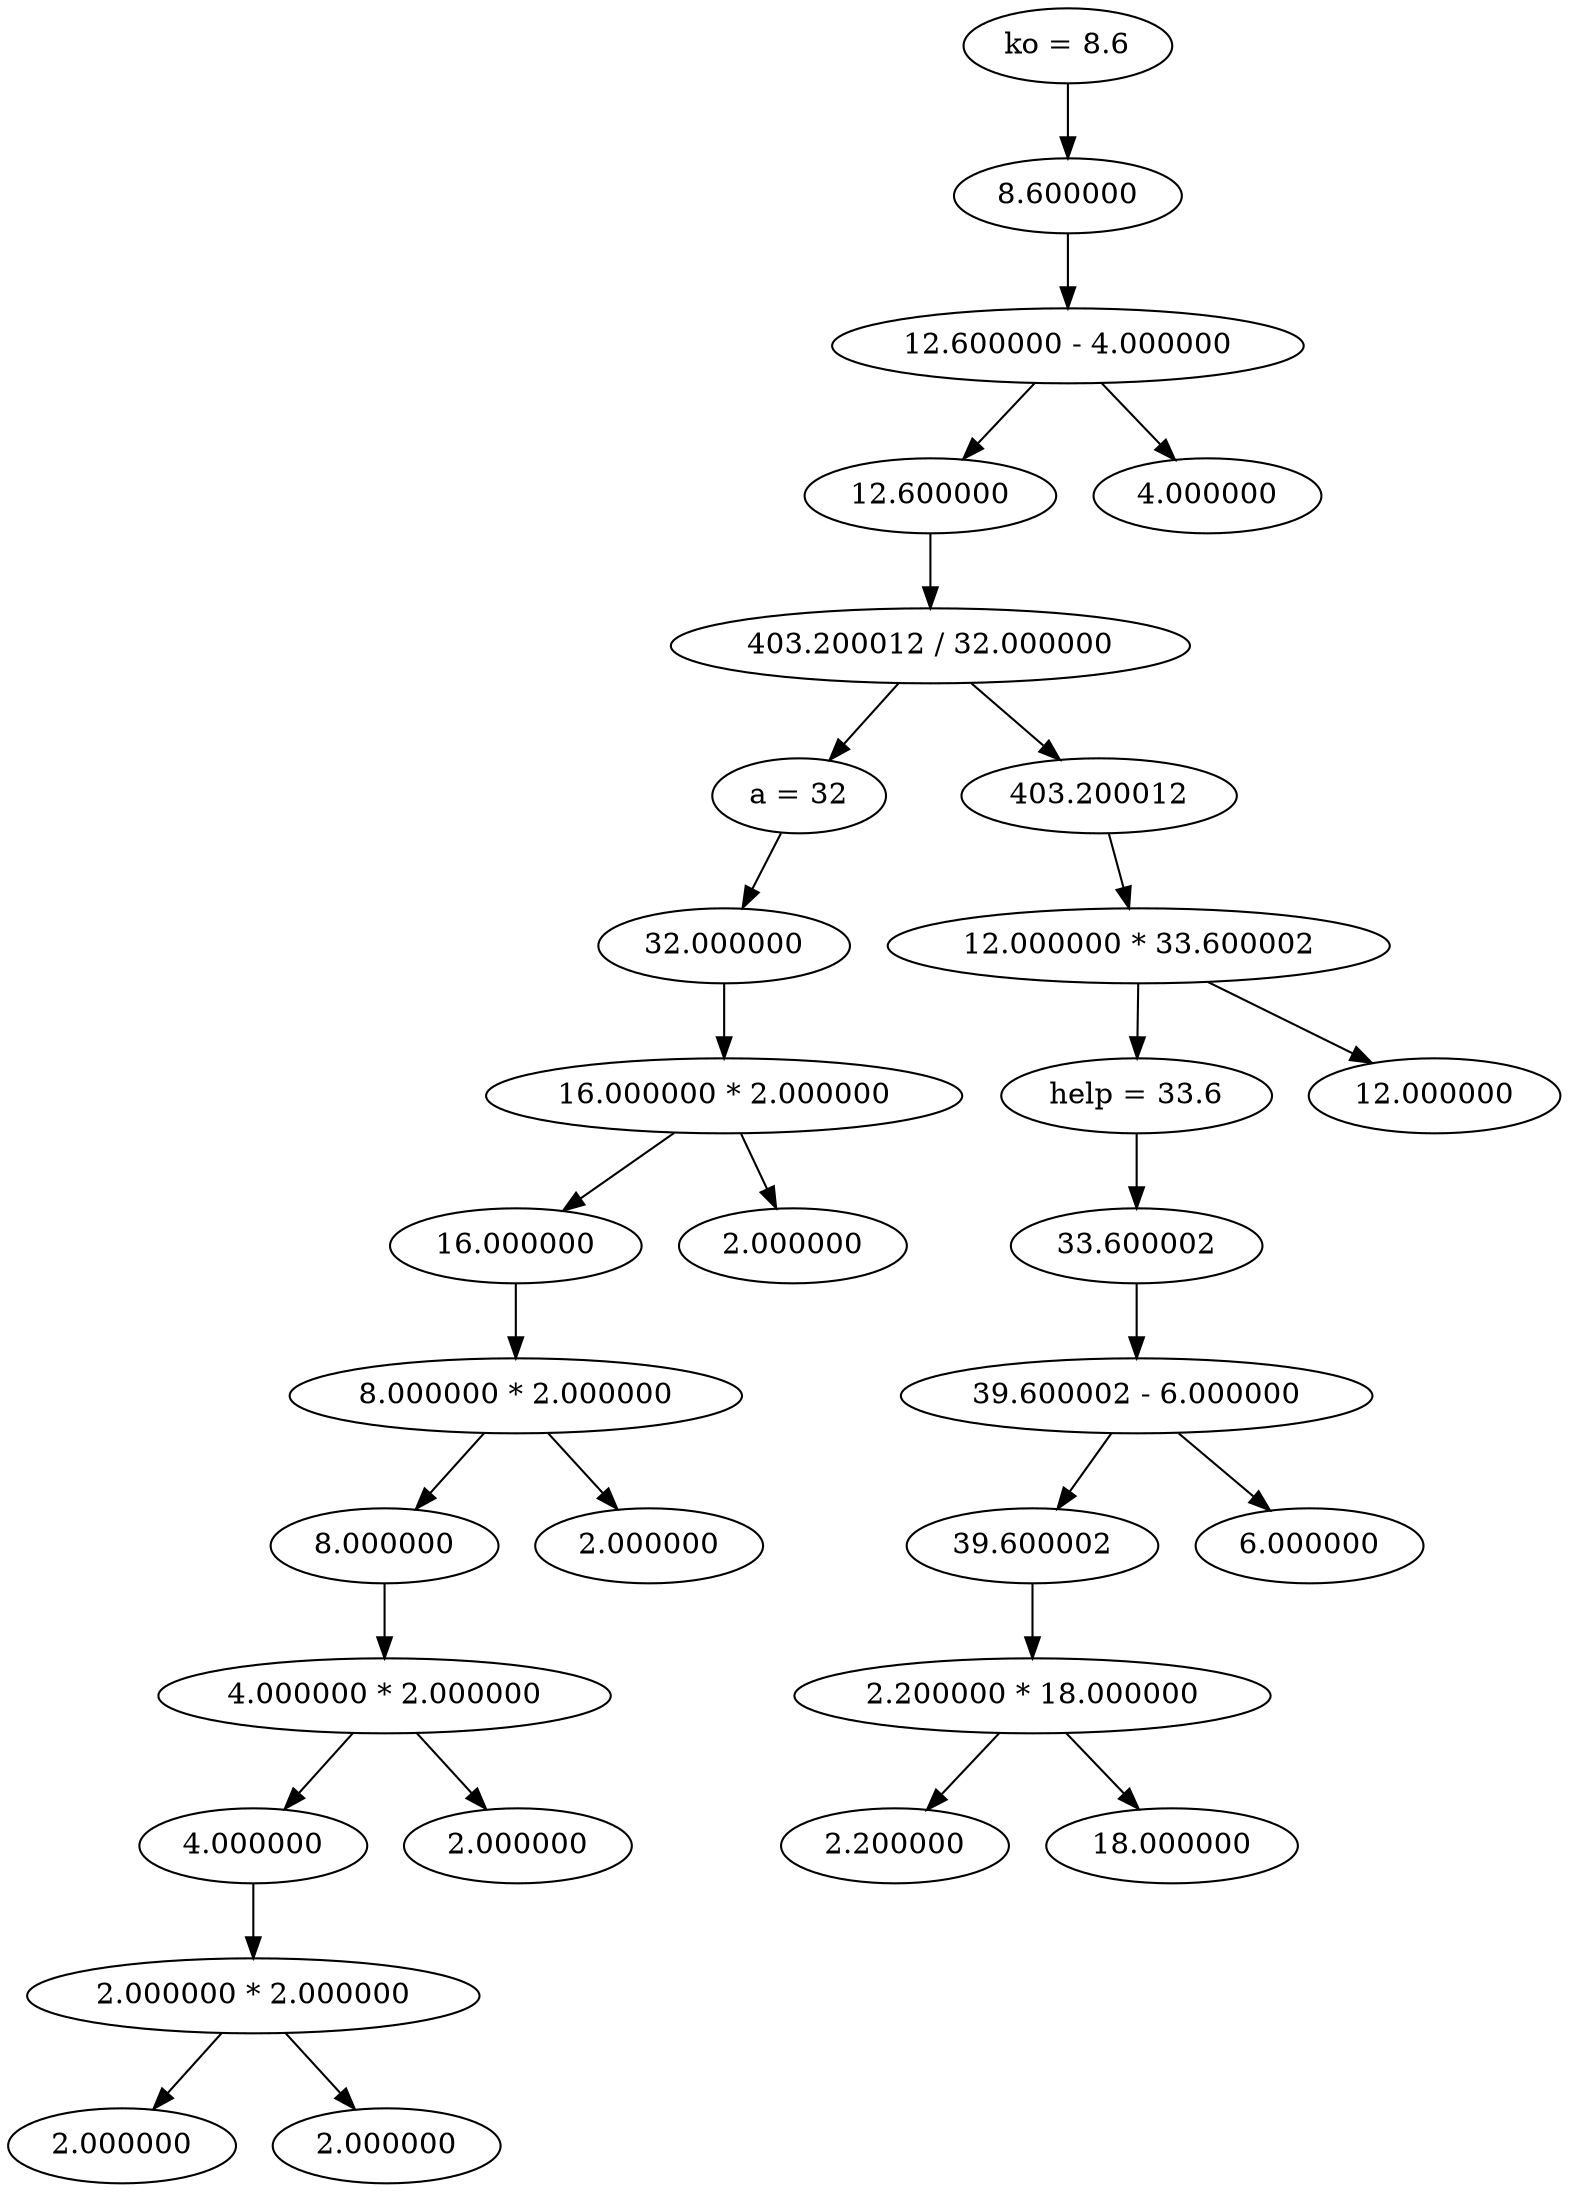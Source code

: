 digraph gograph{
node0[label="2.200000 * 18.000000"];
node1[label="2.200000"];
node0 -> node1;
node2[label="18.000000"];
node0 -> node2;
node3[label="39.600002"];
node3 -> node0;
node4[label="39.600002 - 6.000000"];
node4 -> node3;
node5[label="6.000000"];
node4 -> node5;
node6[label="33.600002"];
node6 -> node4;
node7[label="help = 33.6"];
node7 -> node6;
node8[label="2.000000 * 2.000000"];
node9[label="2.000000"];
node8 -> node9;
node10[label="2.000000"];
node8 -> node10;
node11[label="4.000000"];
node11 -> node8;
node12[label="4.000000 * 2.000000"];
node12 -> node11;
node13[label="2.000000"];
node12 -> node13;
node14[label="8.000000"];
node14 -> node12;
node15[label="8.000000 * 2.000000"];
node15 -> node14;
node16[label="2.000000"];
node15 -> node16;
node17[label="16.000000"];
node17 -> node15;
node18[label="16.000000 * 2.000000"];
node18 -> node17;
node19[label="2.000000"];
node18 -> node19;
node20[label="32.000000"];
node20 -> node18;
node21[label="a = 32"];
node21 -> node20;
node22[label="12.000000 * 33.600002"];
node23[label="12.000000"];
node22 -> node23;
node22 -> node7;
node24[label="403.200012"];
node24 -> node22;
node25[label="403.200012 / 32.000000"];
node25 -> node24;
node25 -> node21;
node26[label="12.600000"];
node26 -> node25;
node27[label="12.600000 - 4.000000"];
node27 -> node26;
node28[label="4.000000"];
node27 -> node28;
node29[label="8.600000"];
node29 -> node27;
node30[label="ko = 8.6"];
node30 -> node29;

}